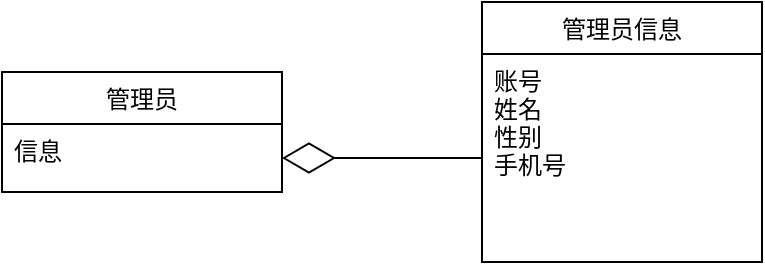 <mxfile version="12.9.3" type="device"><diagram id="HMDZcqjixsvWW-80wU9_" name="第 1 页"><mxGraphModel dx="768" dy="491" grid="1" gridSize="10" guides="1" tooltips="1" connect="1" arrows="1" fold="1" page="1" pageScale="1" pageWidth="827" pageHeight="1169" math="0" shadow="0"><root><mxCell id="0"/><mxCell id="1" parent="0"/><mxCell id="3GLNaaLEcSM9IzNelsmz-1" value="管理员" style="swimlane;fontStyle=0;childLayout=stackLayout;horizontal=1;startSize=26;fillColor=none;horizontalStack=0;resizeParent=1;resizeParentMax=0;resizeLast=0;collapsible=1;marginBottom=0;" parent="1" vertex="1"><mxGeometry x="160" y="230" width="140" height="60" as="geometry"/></mxCell><mxCell id="3GLNaaLEcSM9IzNelsmz-3" value="信息" style="text;strokeColor=none;fillColor=none;align=left;verticalAlign=top;spacingLeft=4;spacingRight=4;overflow=hidden;rotatable=0;points=[[0,0.5],[1,0.5]];portConstraint=eastwest;" parent="3GLNaaLEcSM9IzNelsmz-1" vertex="1"><mxGeometry y="26" width="140" height="34" as="geometry"/></mxCell><mxCell id="3GLNaaLEcSM9IzNelsmz-31" value="" style="endArrow=diamondThin;endFill=0;endSize=24;html=1;entryX=1;entryY=0.5;entryDx=0;entryDy=0;exitX=0;exitY=0.5;exitDx=0;exitDy=0;" parent="1" source="3GLNaaLEcSM9IzNelsmz-26" target="3GLNaaLEcSM9IzNelsmz-3" edge="1"><mxGeometry width="160" relative="1" as="geometry"><mxPoint x="330" y="216" as="sourcePoint"/><mxPoint x="370" y="296" as="targetPoint"/></mxGeometry></mxCell><mxCell id="3GLNaaLEcSM9IzNelsmz-25" value="管理员信息" style="swimlane;fontStyle=0;childLayout=stackLayout;horizontal=1;startSize=26;fillColor=none;horizontalStack=0;resizeParent=1;resizeParentMax=0;resizeLast=0;collapsible=1;marginBottom=0;" parent="1" vertex="1"><mxGeometry x="400" y="195" width="140" height="130" as="geometry"/></mxCell><mxCell id="3GLNaaLEcSM9IzNelsmz-26" value="账号&#10;姓名&#10;性别&#10;手机号&#10;&#10;" style="text;strokeColor=none;fillColor=none;align=left;verticalAlign=top;spacingLeft=4;spacingRight=4;overflow=hidden;rotatable=0;points=[[0,0.5],[1,0.5]];portConstraint=eastwest;" parent="3GLNaaLEcSM9IzNelsmz-25" vertex="1"><mxGeometry y="26" width="140" height="104" as="geometry"/></mxCell></root></mxGraphModel></diagram></mxfile>